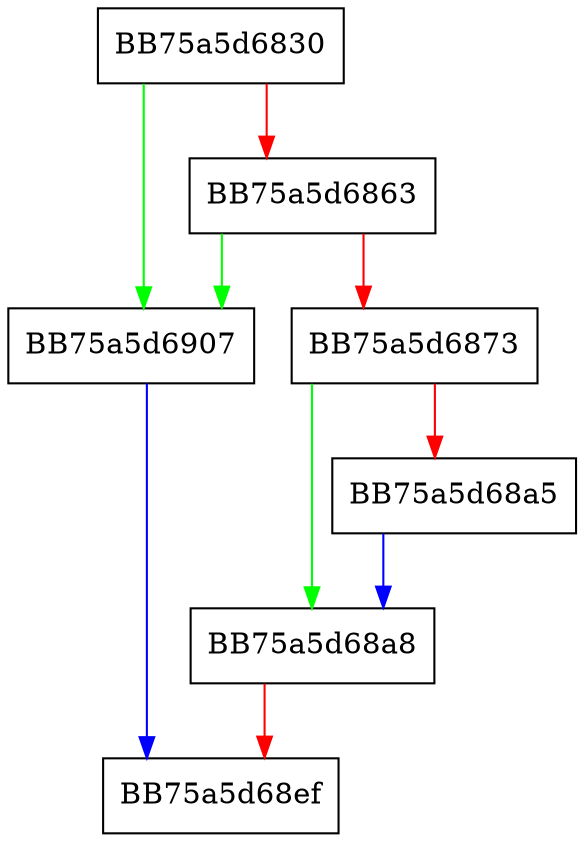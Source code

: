digraph GetThreatDetails {
  node [shape="box"];
  graph [splines=ortho];
  BB75a5d6830 -> BB75a5d6907 [color="green"];
  BB75a5d6830 -> BB75a5d6863 [color="red"];
  BB75a5d6863 -> BB75a5d6907 [color="green"];
  BB75a5d6863 -> BB75a5d6873 [color="red"];
  BB75a5d6873 -> BB75a5d68a8 [color="green"];
  BB75a5d6873 -> BB75a5d68a5 [color="red"];
  BB75a5d68a5 -> BB75a5d68a8 [color="blue"];
  BB75a5d68a8 -> BB75a5d68ef [color="red"];
  BB75a5d6907 -> BB75a5d68ef [color="blue"];
}